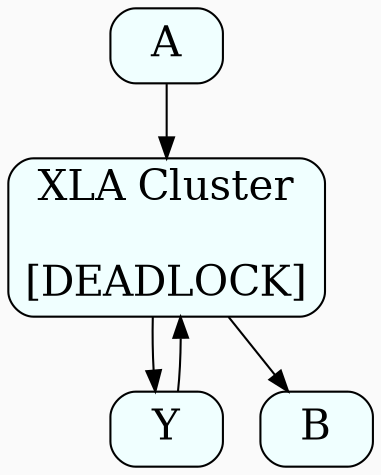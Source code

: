 digraph {
  graph[bgcolor=gray98,compound=true]
  node[fontsize=20,shape=box,fillcolor=azure, style="filled,rounded"]

  XLA[label="XLA Cluster\n\n[DEADLOCK]"]

  A -> XLA
  XLA -> Y
  Y -> XLA
  XLA -> B
}
